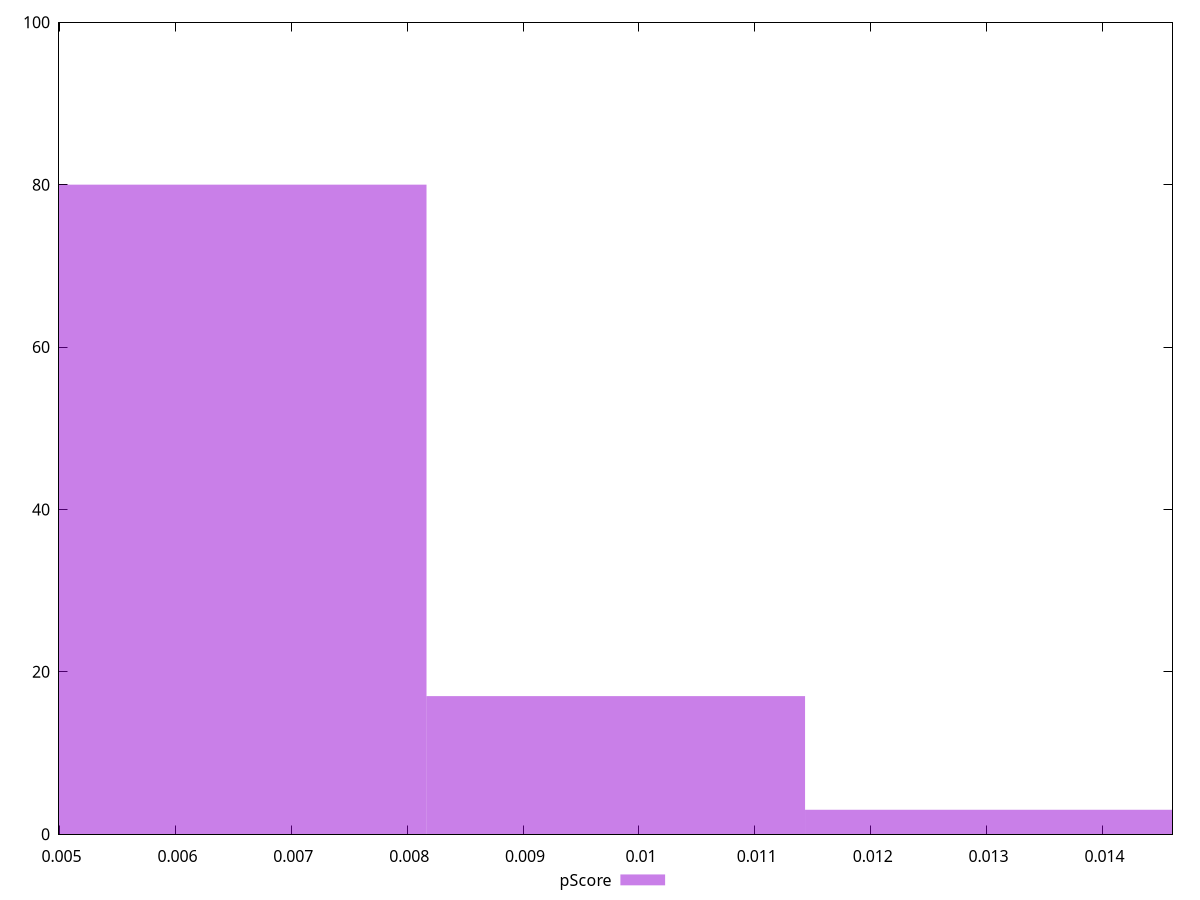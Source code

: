 reset

$pScore <<EOF
0.009800502118301893 17
0.006533668078867929 80
0.013067336157735858 3
EOF

set key outside below
set boxwidth 0.0032668340394339645
set xrange [0.0049955059118846346:0.014604908480738865]
set yrange [0:100]
set trange [0:100]
set style fill transparent solid 0.5 noborder
set terminal svg size 640, 490 enhanced background rgb 'white'
set output "reports/report_00033_2021-03-01T14-23-16.841Z/largest-contentful-paint/samples/astro-inner/pScore/histogram.svg"

plot $pScore title "pScore" with boxes

reset

